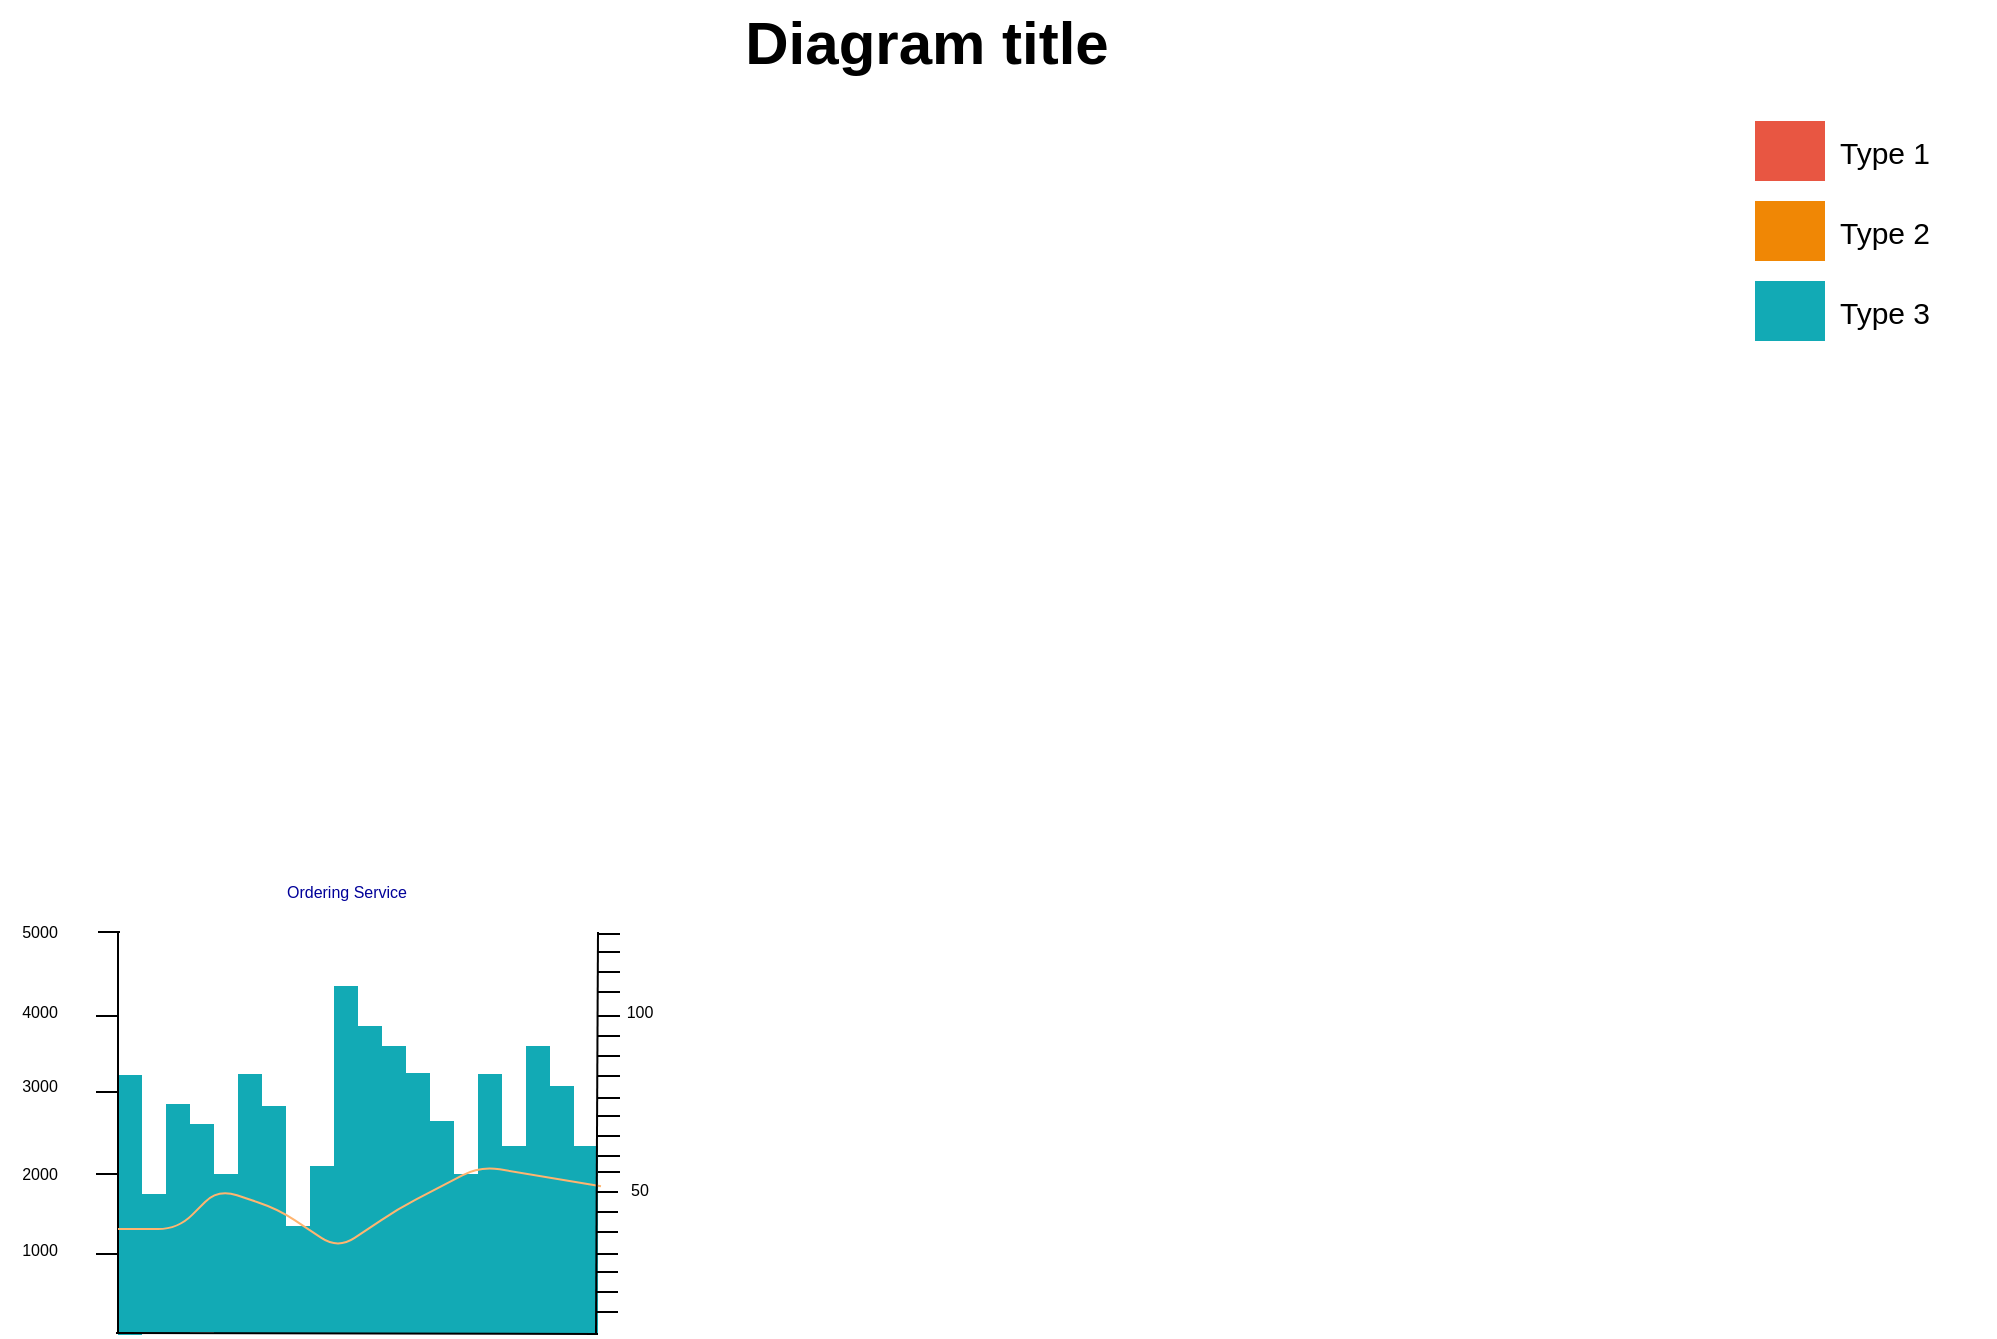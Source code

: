 <mxfile version="12.2.6" type="github" pages="1">
  <diagram id="07fea595-8f29-1299-0266-81d95cde20df" name="Page-1">
    <mxGraphModel dx="-1023" dy="-7" grid="1" gridSize="10" guides="1" tooltips="1" connect="1" arrows="1" fold="1" page="1" pageScale="1" pageWidth="1169" pageHeight="827" background="#ffffff" math="0" shadow="0">
      <root>
        <mxCell id="0"/>
        <mxCell id="1" parent="0"/>
        <mxCell id="723" value="" style="whiteSpace=wrap;fillColor=#12AAB5;gradientColor=none;gradientDirection=east;strokeColor=none;html=1;fontColor=#23445d;" parent="1" vertex="1">
          <mxGeometry x="2439" y="1391.5" width="12" height="130" as="geometry"/>
        </mxCell>
        <mxCell id="739" value="" style="whiteSpace=wrap;fillColor=#12AAB5;gradientColor=none;gradientDirection=east;strokeColor=none;html=1;fontColor=#23445d;" parent="1" vertex="1">
          <mxGeometry x="3257.5" y="994.5" width="35.0" height="30.0" as="geometry"/>
        </mxCell>
        <mxCell id="740" value="" style="whiteSpace=wrap;fillColor=#F08705;gradientColor=none;gradientDirection=east;strokeColor=none;html=1;fontColor=#23445d;" parent="1" vertex="1">
          <mxGeometry x="3257.5" y="954.5" width="35.0" height="30.0" as="geometry"/>
        </mxCell>
        <mxCell id="741" value="" style="whiteSpace=wrap;fillColor=#E85642;gradientColor=none;gradientDirection=east;strokeColor=none;html=1;fontColor=#23445d;" parent="1" vertex="1">
          <mxGeometry x="3257.5" y="914.5" width="35.0" height="30.0" as="geometry"/>
        </mxCell>
        <mxCell id="742" value="Type 1" style="text;spacingTop=-5;html=1;points=[];fontSize=15;" parent="1" vertex="1">
          <mxGeometry x="3297.5" y="919.5" width="80" height="20" as="geometry"/>
        </mxCell>
        <mxCell id="743" value="Type 2" style="text;spacingTop=-5;html=1;points=[];fontSize=15;" parent="1" vertex="1">
          <mxGeometry x="3297.5" y="959.5" width="80" height="20" as="geometry"/>
        </mxCell>
        <mxCell id="744" value="Type 3" style="text;spacingTop=-5;html=1;points=[];fontSize=15;" parent="1" vertex="1">
          <mxGeometry x="3297.5" y="999.5" width="80" height="20" as="geometry"/>
        </mxCell>
        <mxCell id="749" value="&lt;font style=&quot;font-size: 30px;&quot;&gt;Diagram title&lt;/font&gt;" style="text;spacingTop=-5;align=center;verticalAlign=middle;fontSize=30;fontStyle=1;html=1;points=[]" parent="1" vertex="1">
          <mxGeometry x="2437.5" y="854.5" width="810" height="45" as="geometry"/>
        </mxCell>
        <mxCell id="o6w3HR38CNkeLtD_eccx-752" value="" style="whiteSpace=wrap;fillColor=#12AAB5;gradientColor=none;gradientDirection=east;strokeColor=none;html=1;fontColor=#23445d;" vertex="1" parent="1">
          <mxGeometry x="2451" y="1451" width="12" height="70" as="geometry"/>
        </mxCell>
        <mxCell id="o6w3HR38CNkeLtD_eccx-753" value="" style="whiteSpace=wrap;fillColor=#12AAB5;gradientColor=none;gradientDirection=east;strokeColor=none;html=1;fontColor=#23445d;" vertex="1" parent="1">
          <mxGeometry x="2547" y="1347" width="12" height="174" as="geometry"/>
        </mxCell>
        <mxCell id="o6w3HR38CNkeLtD_eccx-754" value="" style="whiteSpace=wrap;fillColor=#12AAB5;gradientColor=none;gradientDirection=east;strokeColor=none;html=1;fontColor=#23445d;" vertex="1" parent="1">
          <mxGeometry x="2463" y="1406" width="12" height="115" as="geometry"/>
        </mxCell>
        <mxCell id="o6w3HR38CNkeLtD_eccx-755" value="" style="whiteSpace=wrap;fillColor=#12AAB5;gradientColor=none;gradientDirection=east;strokeColor=none;html=1;fontColor=#23445d;" vertex="1" parent="1">
          <mxGeometry x="2475" y="1416" width="12" height="104" as="geometry"/>
        </mxCell>
        <mxCell id="o6w3HR38CNkeLtD_eccx-756" value="" style="whiteSpace=wrap;fillColor=#12AAB5;gradientColor=none;gradientDirection=east;strokeColor=none;html=1;fontColor=#23445d;" vertex="1" parent="1">
          <mxGeometry x="2487" y="1441" width="12" height="80" as="geometry"/>
        </mxCell>
        <mxCell id="o6w3HR38CNkeLtD_eccx-757" value="" style="whiteSpace=wrap;fillColor=#12AAB5;gradientColor=none;gradientDirection=east;strokeColor=none;html=1;fontColor=#23445d;" vertex="1" parent="1">
          <mxGeometry x="2499" y="1391" width="12" height="130" as="geometry"/>
        </mxCell>
        <mxCell id="o6w3HR38CNkeLtD_eccx-758" value="" style="whiteSpace=wrap;fillColor=#12AAB5;gradientColor=none;gradientDirection=east;strokeColor=none;html=1;fontColor=#23445d;" vertex="1" parent="1">
          <mxGeometry x="2511" y="1407" width="12" height="114" as="geometry"/>
        </mxCell>
        <mxCell id="o6w3HR38CNkeLtD_eccx-759" value="" style="whiteSpace=wrap;fillColor=#12AAB5;gradientColor=none;gradientDirection=east;strokeColor=none;html=1;fontColor=#23445d;" vertex="1" parent="1">
          <mxGeometry x="2523" y="1467" width="12" height="54" as="geometry"/>
        </mxCell>
        <mxCell id="o6w3HR38CNkeLtD_eccx-760" value="" style="whiteSpace=wrap;fillColor=#12AAB5;gradientColor=none;gradientDirection=east;strokeColor=none;html=1;fontColor=#23445d;" vertex="1" parent="1">
          <mxGeometry x="2535" y="1437" width="12" height="84" as="geometry"/>
        </mxCell>
        <mxCell id="o6w3HR38CNkeLtD_eccx-762" value="" style="whiteSpace=wrap;fillColor=#12AAB5;gradientColor=none;gradientDirection=east;strokeColor=none;html=1;fontColor=#23445d;" vertex="1" parent="1">
          <mxGeometry x="2559" y="1367" width="12" height="154" as="geometry"/>
        </mxCell>
        <mxCell id="o6w3HR38CNkeLtD_eccx-763" value="" style="whiteSpace=wrap;fillColor=#12AAB5;gradientColor=none;gradientDirection=east;strokeColor=none;html=1;fontColor=#23445d;" vertex="1" parent="1">
          <mxGeometry x="2571" y="1377" width="12" height="144" as="geometry"/>
        </mxCell>
        <mxCell id="o6w3HR38CNkeLtD_eccx-764" value="" style="whiteSpace=wrap;fillColor=#12AAB5;gradientColor=none;gradientDirection=east;strokeColor=none;html=1;fontColor=#23445d;" vertex="1" parent="1">
          <mxGeometry x="2667" y="1427" width="12" height="94" as="geometry"/>
        </mxCell>
        <mxCell id="o6w3HR38CNkeLtD_eccx-765" value="" style="whiteSpace=wrap;fillColor=#12AAB5;gradientColor=none;gradientDirection=east;strokeColor=none;html=1;fontColor=#23445d;" vertex="1" parent="1">
          <mxGeometry x="2583" y="1390.5" width="12" height="130" as="geometry"/>
        </mxCell>
        <mxCell id="o6w3HR38CNkeLtD_eccx-766" value="" style="whiteSpace=wrap;fillColor=#12AAB5;gradientColor=none;gradientDirection=east;strokeColor=none;html=1;fontColor=#23445d;" vertex="1" parent="1">
          <mxGeometry x="2595" y="1414.5" width="12" height="106" as="geometry"/>
        </mxCell>
        <mxCell id="o6w3HR38CNkeLtD_eccx-767" value="" style="whiteSpace=wrap;fillColor=#12AAB5;gradientColor=none;gradientDirection=east;strokeColor=none;html=1;fontColor=#23445d;" vertex="1" parent="1">
          <mxGeometry x="2607" y="1441" width="12" height="80" as="geometry"/>
        </mxCell>
        <mxCell id="o6w3HR38CNkeLtD_eccx-768" value="" style="whiteSpace=wrap;fillColor=#12AAB5;gradientColor=none;gradientDirection=east;strokeColor=none;html=1;fontColor=#23445d;" vertex="1" parent="1">
          <mxGeometry x="2619" y="1391" width="12" height="130" as="geometry"/>
        </mxCell>
        <mxCell id="o6w3HR38CNkeLtD_eccx-769" value="" style="whiteSpace=wrap;fillColor=#12AAB5;gradientColor=none;gradientDirection=east;strokeColor=none;html=1;fontColor=#23445d;" vertex="1" parent="1">
          <mxGeometry x="2631" y="1427" width="12" height="94" as="geometry"/>
        </mxCell>
        <mxCell id="o6w3HR38CNkeLtD_eccx-770" value="" style="whiteSpace=wrap;fillColor=#12AAB5;gradientColor=none;gradientDirection=east;strokeColor=none;html=1;fontColor=#23445d;" vertex="1" parent="1">
          <mxGeometry x="2643" y="1377" width="12" height="144" as="geometry"/>
        </mxCell>
        <mxCell id="o6w3HR38CNkeLtD_eccx-771" value="" style="whiteSpace=wrap;fillColor=#12AAB5;gradientColor=none;gradientDirection=east;strokeColor=none;html=1;fontColor=#23445d;" vertex="1" parent="1">
          <mxGeometry x="2655" y="1397" width="12" height="124" as="geometry"/>
        </mxCell>
        <mxCell id="o6w3HR38CNkeLtD_eccx-772" value="" style="endArrow=none;html=1;strokeWidth=1;" edge="1" parent="1">
          <mxGeometry width="50" height="50" relative="1" as="geometry">
            <mxPoint x="2439" y="1520" as="sourcePoint"/>
            <mxPoint x="2439" y="1320" as="targetPoint"/>
          </mxGeometry>
        </mxCell>
        <mxCell id="o6w3HR38CNkeLtD_eccx-783" value="" style="endArrow=none;html=1;strokeWidth=1;" edge="1" parent="1">
          <mxGeometry width="50" height="50" relative="1" as="geometry">
            <mxPoint x="2438" y="1520.5" as="sourcePoint"/>
            <mxPoint x="2679" y="1521" as="targetPoint"/>
          </mxGeometry>
        </mxCell>
        <mxCell id="o6w3HR38CNkeLtD_eccx-785" value="" style="endArrow=none;html=1;strokeWidth=1;entryX=1.125;entryY=0.214;entryDx=0;entryDy=0;entryPerimeter=0;strokeColor=#FFB570;" edge="1" parent="1" target="o6w3HR38CNkeLtD_eccx-764">
          <mxGeometry width="50" height="50" relative="1" as="geometry">
            <mxPoint x="2439" y="1468.5" as="sourcePoint"/>
            <mxPoint x="2629" y="1468.5" as="targetPoint"/>
            <Array as="points">
              <mxPoint x="2469" y="1468.5"/>
              <mxPoint x="2489" y="1448.5"/>
              <mxPoint x="2519" y="1458.5"/>
              <mxPoint x="2549" y="1478.5"/>
              <mxPoint x="2579" y="1458.5"/>
              <mxPoint x="2620" y="1437"/>
            </Array>
          </mxGeometry>
        </mxCell>
        <mxCell id="o6w3HR38CNkeLtD_eccx-787" value="" style="endArrow=none;html=1;strokeWidth=1;" edge="1" parent="1">
          <mxGeometry width="50" height="50" relative="1" as="geometry">
            <mxPoint x="2428" y="1481" as="sourcePoint"/>
            <mxPoint x="2439" y="1481" as="targetPoint"/>
          </mxGeometry>
        </mxCell>
        <mxCell id="o6w3HR38CNkeLtD_eccx-789" value="" style="endArrow=none;html=1;strokeWidth=1;" edge="1" parent="1">
          <mxGeometry width="50" height="50" relative="1" as="geometry">
            <mxPoint x="2428" y="1441" as="sourcePoint"/>
            <mxPoint x="2439" y="1441" as="targetPoint"/>
          </mxGeometry>
        </mxCell>
        <mxCell id="o6w3HR38CNkeLtD_eccx-790" value="" style="endArrow=none;html=1;strokeWidth=1;" edge="1" parent="1">
          <mxGeometry width="50" height="50" relative="1" as="geometry">
            <mxPoint x="2428" y="1400" as="sourcePoint"/>
            <mxPoint x="2439" y="1400" as="targetPoint"/>
          </mxGeometry>
        </mxCell>
        <mxCell id="o6w3HR38CNkeLtD_eccx-791" value="" style="endArrow=none;html=1;strokeWidth=1;" edge="1" parent="1">
          <mxGeometry width="50" height="50" relative="1" as="geometry">
            <mxPoint x="2678" y="1521" as="sourcePoint"/>
            <mxPoint x="2679" y="1320" as="targetPoint"/>
          </mxGeometry>
        </mxCell>
        <mxCell id="o6w3HR38CNkeLtD_eccx-792" value="" style="endArrow=none;html=1;strokeWidth=1;" edge="1" parent="1">
          <mxGeometry width="50" height="50" relative="1" as="geometry">
            <mxPoint x="2678" y="1510" as="sourcePoint"/>
            <mxPoint x="2689" y="1510" as="targetPoint"/>
          </mxGeometry>
        </mxCell>
        <mxCell id="o6w3HR38CNkeLtD_eccx-793" value="" style="endArrow=none;html=1;strokeWidth=1;" edge="1" parent="1">
          <mxGeometry width="50" height="50" relative="1" as="geometry">
            <mxPoint x="2679" y="1440" as="sourcePoint"/>
            <mxPoint x="2690" y="1440" as="targetPoint"/>
          </mxGeometry>
        </mxCell>
        <mxCell id="o6w3HR38CNkeLtD_eccx-794" value="" style="endArrow=none;html=1;strokeWidth=1;" edge="1" parent="1">
          <mxGeometry width="50" height="50" relative="1" as="geometry">
            <mxPoint x="2678" y="1450" as="sourcePoint"/>
            <mxPoint x="2689" y="1450" as="targetPoint"/>
          </mxGeometry>
        </mxCell>
        <mxCell id="o6w3HR38CNkeLtD_eccx-795" value="" style="endArrow=none;html=1;strokeWidth=1;" edge="1" parent="1">
          <mxGeometry width="50" height="50" relative="1" as="geometry">
            <mxPoint x="2678" y="1460" as="sourcePoint"/>
            <mxPoint x="2689" y="1460" as="targetPoint"/>
          </mxGeometry>
        </mxCell>
        <mxCell id="o6w3HR38CNkeLtD_eccx-796" value="" style="endArrow=none;html=1;strokeWidth=1;" edge="1" parent="1">
          <mxGeometry width="50" height="50" relative="1" as="geometry">
            <mxPoint x="2678" y="1470" as="sourcePoint"/>
            <mxPoint x="2689" y="1470" as="targetPoint"/>
          </mxGeometry>
        </mxCell>
        <mxCell id="o6w3HR38CNkeLtD_eccx-797" value="" style="endArrow=none;html=1;strokeWidth=1;" edge="1" parent="1">
          <mxGeometry width="50" height="50" relative="1" as="geometry">
            <mxPoint x="2678" y="1481" as="sourcePoint"/>
            <mxPoint x="2689" y="1481" as="targetPoint"/>
          </mxGeometry>
        </mxCell>
        <mxCell id="o6w3HR38CNkeLtD_eccx-798" value="" style="endArrow=none;html=1;strokeWidth=1;" edge="1" parent="1">
          <mxGeometry width="50" height="50" relative="1" as="geometry">
            <mxPoint x="2678" y="1490" as="sourcePoint"/>
            <mxPoint x="2689" y="1490" as="targetPoint"/>
          </mxGeometry>
        </mxCell>
        <mxCell id="o6w3HR38CNkeLtD_eccx-799" value="" style="endArrow=none;html=1;strokeWidth=1;" edge="1" parent="1">
          <mxGeometry width="50" height="50" relative="1" as="geometry">
            <mxPoint x="2678" y="1500" as="sourcePoint"/>
            <mxPoint x="2689" y="1500" as="targetPoint"/>
          </mxGeometry>
        </mxCell>
        <mxCell id="o6w3HR38CNkeLtD_eccx-800" value="" style="endArrow=none;html=1;strokeWidth=1;" edge="1" parent="1">
          <mxGeometry width="50" height="50" relative="1" as="geometry">
            <mxPoint x="2679" y="1432" as="sourcePoint"/>
            <mxPoint x="2690" y="1432" as="targetPoint"/>
          </mxGeometry>
        </mxCell>
        <mxCell id="o6w3HR38CNkeLtD_eccx-801" value="" style="endArrow=none;html=1;strokeWidth=1;" edge="1" parent="1">
          <mxGeometry width="50" height="50" relative="1" as="geometry">
            <mxPoint x="2679" y="1362" as="sourcePoint"/>
            <mxPoint x="2690" y="1362" as="targetPoint"/>
          </mxGeometry>
        </mxCell>
        <mxCell id="o6w3HR38CNkeLtD_eccx-802" value="" style="endArrow=none;html=1;strokeWidth=1;" edge="1" parent="1">
          <mxGeometry width="50" height="50" relative="1" as="geometry">
            <mxPoint x="2679" y="1372" as="sourcePoint"/>
            <mxPoint x="2690" y="1372" as="targetPoint"/>
          </mxGeometry>
        </mxCell>
        <mxCell id="o6w3HR38CNkeLtD_eccx-803" value="" style="endArrow=none;html=1;strokeWidth=1;" edge="1" parent="1">
          <mxGeometry width="50" height="50" relative="1" as="geometry">
            <mxPoint x="2679" y="1382" as="sourcePoint"/>
            <mxPoint x="2690" y="1382" as="targetPoint"/>
          </mxGeometry>
        </mxCell>
        <mxCell id="o6w3HR38CNkeLtD_eccx-804" value="" style="endArrow=none;html=1;strokeWidth=1;" edge="1" parent="1">
          <mxGeometry width="50" height="50" relative="1" as="geometry">
            <mxPoint x="2679" y="1392" as="sourcePoint"/>
            <mxPoint x="2690" y="1392" as="targetPoint"/>
          </mxGeometry>
        </mxCell>
        <mxCell id="o6w3HR38CNkeLtD_eccx-805" value="" style="endArrow=none;html=1;strokeWidth=1;" edge="1" parent="1">
          <mxGeometry width="50" height="50" relative="1" as="geometry">
            <mxPoint x="2679" y="1403" as="sourcePoint"/>
            <mxPoint x="2690" y="1403" as="targetPoint"/>
          </mxGeometry>
        </mxCell>
        <mxCell id="o6w3HR38CNkeLtD_eccx-806" value="" style="endArrow=none;html=1;strokeWidth=1;" edge="1" parent="1">
          <mxGeometry width="50" height="50" relative="1" as="geometry">
            <mxPoint x="2679" y="1412" as="sourcePoint"/>
            <mxPoint x="2690" y="1412" as="targetPoint"/>
          </mxGeometry>
        </mxCell>
        <mxCell id="o6w3HR38CNkeLtD_eccx-807" value="" style="endArrow=none;html=1;strokeWidth=1;" edge="1" parent="1">
          <mxGeometry width="50" height="50" relative="1" as="geometry">
            <mxPoint x="2679" y="1422" as="sourcePoint"/>
            <mxPoint x="2690" y="1422" as="targetPoint"/>
          </mxGeometry>
        </mxCell>
        <mxCell id="o6w3HR38CNkeLtD_eccx-808" value="" style="endArrow=none;html=1;strokeWidth=1;" edge="1" parent="1">
          <mxGeometry width="50" height="50" relative="1" as="geometry">
            <mxPoint x="2679" y="1350" as="sourcePoint"/>
            <mxPoint x="2690" y="1350" as="targetPoint"/>
          </mxGeometry>
        </mxCell>
        <mxCell id="o6w3HR38CNkeLtD_eccx-813" value="" style="endArrow=none;html=1;strokeWidth=1;" edge="1" parent="1">
          <mxGeometry width="50" height="50" relative="1" as="geometry">
            <mxPoint x="2679" y="1321" as="sourcePoint"/>
            <mxPoint x="2690" y="1321" as="targetPoint"/>
          </mxGeometry>
        </mxCell>
        <mxCell id="o6w3HR38CNkeLtD_eccx-814" value="" style="endArrow=none;html=1;strokeWidth=1;" edge="1" parent="1">
          <mxGeometry width="50" height="50" relative="1" as="geometry">
            <mxPoint x="2679" y="1330" as="sourcePoint"/>
            <mxPoint x="2690" y="1330" as="targetPoint"/>
          </mxGeometry>
        </mxCell>
        <mxCell id="o6w3HR38CNkeLtD_eccx-815" value="" style="endArrow=none;html=1;strokeWidth=1;" edge="1" parent="1">
          <mxGeometry width="50" height="50" relative="1" as="geometry">
            <mxPoint x="2679" y="1340" as="sourcePoint"/>
            <mxPoint x="2690" y="1340" as="targetPoint"/>
          </mxGeometry>
        </mxCell>
        <mxCell id="o6w3HR38CNkeLtD_eccx-816" value="" style="endArrow=none;html=1;strokeWidth=1;" edge="1" parent="1">
          <mxGeometry width="50" height="50" relative="1" as="geometry">
            <mxPoint x="2428" y="1362" as="sourcePoint"/>
            <mxPoint x="2439" y="1362" as="targetPoint"/>
          </mxGeometry>
        </mxCell>
        <mxCell id="o6w3HR38CNkeLtD_eccx-817" value="" style="endArrow=none;html=1;strokeWidth=1;" edge="1" parent="1">
          <mxGeometry width="50" height="50" relative="1" as="geometry">
            <mxPoint x="2429" y="1320" as="sourcePoint"/>
            <mxPoint x="2440" y="1320" as="targetPoint"/>
          </mxGeometry>
        </mxCell>
        <mxCell id="o6w3HR38CNkeLtD_eccx-818" value="&lt;font style=&quot;font-size: 8px;&quot;&gt;1000&lt;/font&gt;" style="text;html=1;align=center;verticalAlign=middle;whiteSpace=wrap;rounded=0;fontSize=8;" vertex="1" parent="1">
          <mxGeometry x="2380" y="1469" width="40" height="20" as="geometry"/>
        </mxCell>
        <mxCell id="o6w3HR38CNkeLtD_eccx-819" value="&lt;font style=&quot;font-size: 8px&quot;&gt;2000&lt;/font&gt;" style="text;html=1;align=center;verticalAlign=middle;whiteSpace=wrap;rounded=0;fontSize=8;" vertex="1" parent="1">
          <mxGeometry x="2380" y="1431" width="40" height="20" as="geometry"/>
        </mxCell>
        <mxCell id="o6w3HR38CNkeLtD_eccx-820" value="&lt;font style=&quot;font-size: 8px&quot;&gt;3000&lt;/font&gt;" style="text;html=1;align=center;verticalAlign=middle;whiteSpace=wrap;rounded=0;fontSize=8;" vertex="1" parent="1">
          <mxGeometry x="2380" y="1387" width="40" height="20" as="geometry"/>
        </mxCell>
        <mxCell id="o6w3HR38CNkeLtD_eccx-821" value="&lt;font style=&quot;font-size: 8px&quot;&gt;4000&lt;/font&gt;" style="text;html=1;align=center;verticalAlign=middle;whiteSpace=wrap;rounded=0;fontSize=8;" vertex="1" parent="1">
          <mxGeometry x="2380" y="1350" width="40" height="20" as="geometry"/>
        </mxCell>
        <mxCell id="o6w3HR38CNkeLtD_eccx-822" value="&lt;font style=&quot;font-size: 8px&quot;&gt;5000&lt;/font&gt;" style="text;html=1;align=center;verticalAlign=middle;whiteSpace=wrap;rounded=0;fontSize=8;" vertex="1" parent="1">
          <mxGeometry x="2380" y="1310" width="40" height="20" as="geometry"/>
        </mxCell>
        <mxCell id="o6w3HR38CNkeLtD_eccx-823" value="&lt;font style=&quot;font-size: 8px&quot;&gt;100&lt;/font&gt;" style="text;html=1;align=center;verticalAlign=middle;whiteSpace=wrap;rounded=0;fontSize=8;" vertex="1" parent="1">
          <mxGeometry x="2690" y="1350" width="20" height="20" as="geometry"/>
        </mxCell>
        <mxCell id="o6w3HR38CNkeLtD_eccx-824" value="&lt;font style=&quot;font-size: 8px&quot;&gt;50&lt;/font&gt;" style="text;html=1;align=center;verticalAlign=middle;whiteSpace=wrap;rounded=0;fontSize=8;" vertex="1" parent="1">
          <mxGeometry x="2690" y="1439" width="20" height="20" as="geometry"/>
        </mxCell>
        <mxCell id="o6w3HR38CNkeLtD_eccx-825" value="Ordering Service" style="text;html=1;strokeColor=none;fillColor=none;align=center;verticalAlign=middle;whiteSpace=wrap;rounded=0;fontSize=8;fontColor=#000099;" vertex="1" parent="1">
          <mxGeometry x="2500" y="1290" width="107" height="20" as="geometry"/>
        </mxCell>
      </root>
    </mxGraphModel>
  </diagram>
</mxfile>
